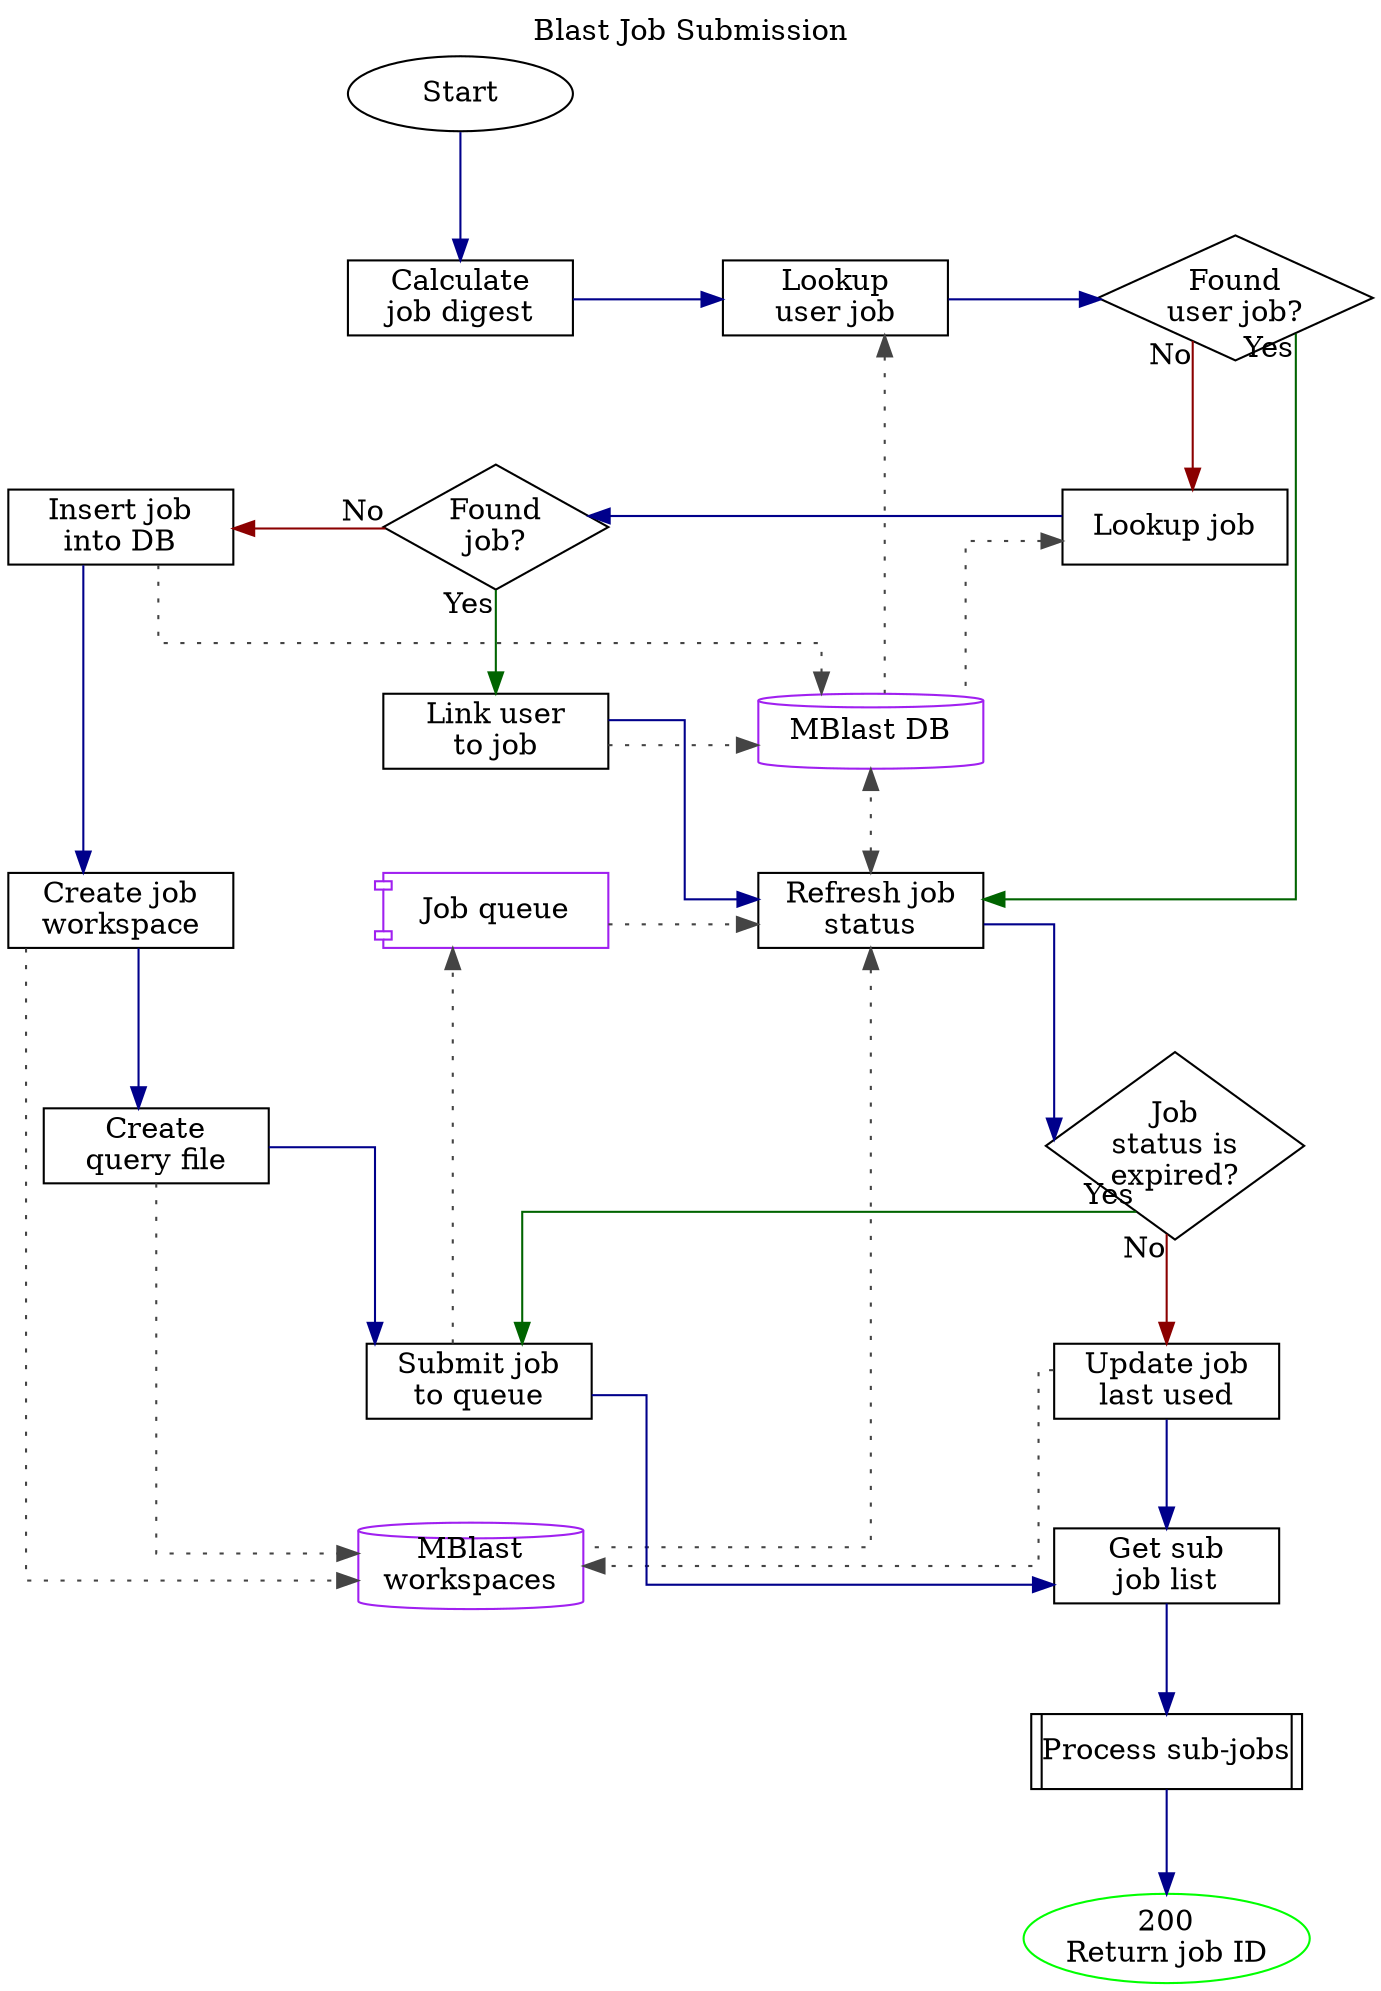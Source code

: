 digraph {

  // Graph Settings
  graph [nodesep=1, ranksep=0.7]
  node  [margin=0, shape=rect, width=1.5]
  edge  [color=darkblue]
  splines=ortho
  compound=true

  //
  // Nodes
  //
  Start               [shape=oval]
  CalcDigest          [label="Calculate\njob digest"]
  LookupUserJob       [label="Lookup\nuser job"]
  UserJobFound        [label="Found\nuser job?", shape=diamond]
  LookupJob           [label="Lookup job"]
  JobFound            [label="Found\njob?", shape=diamond]
  CreateWorkspace     [label="Create job\nworkspace"]
  CreateQueryFile     [label="Create\nquery file"]
  InsertJobInDB       [label="Insert job\ninto DB"]
  RefreshJobStatus    [label="Refresh job\nstatus"]
  JobStatusFailed     [label="Job\nstatus is\nexpired?", shape=diamond]
  UpdateJobLastUsed   [label="Update job\nlast used"]
  LinkUserToJob       [label="Link user\nto job"]
  SubmitJobToQueue    [label="Submit job\nto queue"]
  GetSubJobList       [label="Get sub\njob list"]
  HandleSubJobList    [label="| Process sub-jobs |", shape=record]
  200                 [label="200\nReturn job ID", shape=oval, color="green"]

  // External systems
  {
    node [color=purple]

    DB    [label="MBlast DB", shape=cylinder]
    FS    [label="MBlast\nworkspaces", shape=cylinder]
    Queue [label="Job queue", shape=component]
  }


  //
  // Edges
  //
  Start             -> CalcDigest
  CalcDigest        -> LookupUserJob

  LookupUserJob     -> UserJobFound
  LookupUserJob     -> DB                [dir=back, style=dotted, color="#444444"]

  UserJobFound      -> RefreshJobStatus  [taillabel="Yes", color=darkgreen]
  UserJobFound      -> LookupJob         [taillabel="No", color=darkred]

  JobFound          -> LookupJob         [dir=back]
  LookupJob         -> DB                [dir=back, style=dotted, color="#444444"]

  JobFound          -> LinkUserToJob     [taillabel="Yes", color=darkgreen]
  InsertJobInDB     -> JobFound          [headlabel="No", color=darkred, dir=back]

  InsertJobInDB     -> CreateWorkspace
  InsertJobInDB     -> DB                [style=dotted, color="#444444"]

  LinkUserToJob     -> RefreshJobStatus
  LinkUserToJob     -> DB                [style=dotted, color="#444444"]

  GetSubJobList     -> HandleSubJobList

  RefreshJobStatus  -> JobStatusFailed
  RefreshJobStatus  -> DB                [dir=both, style=dotted, color="#444444"]
  Queue             -> RefreshJobStatus  [style=dotted, color="#444444"]
  RefreshJobStatus  -> FS                [dir=back, style=dotted, color="#444444"]

  JobStatusFailed   -> UpdateJobLastUsed [taillabel="No", color=darkred]
  SubmitJobToQueue  -> JobStatusFailed   [headlabel="Yes", color=darkgreen, dir=back]

  UpdateJobLastUsed -> GetSubJobList
  UpdateJobLastUsed -> FS                [style=dotted, color="#444444"]

  CreateWorkspace   -> CreateQueryFile   []
  CreateWorkspace   -> FS                [style=dotted, color="#444444"]

  CreateQueryFile   -> SubmitJobToQueue  []
  CreateQueryFile   -> FS                [style=dotted, color="#444444"]

  SubmitJobToQueue  -> GetSubJobList     [constraint=false]
  SubmitJobToQueue  -> Queue             [style=dotted, color="#444444"]

  HandleSubJobList  -> 200

  //
  // Formatting
  //

  {
    rank=same
    CalcDigest
    LookupUserJob
    UserJobFound
  }

  {
    rank=same
    LookupJob
    JobFound
    InsertJobInDB
  }

  {
    rank=same
    LinkUserToJob
    DB
  }

  {
    rank=same
    RefreshJobStatus
    Queue
  }

  {
    rank=same
    CreateQueryFile
    JobStatusFailed
  }

  labelloc="t"
  label="Blast Job Submission"
}